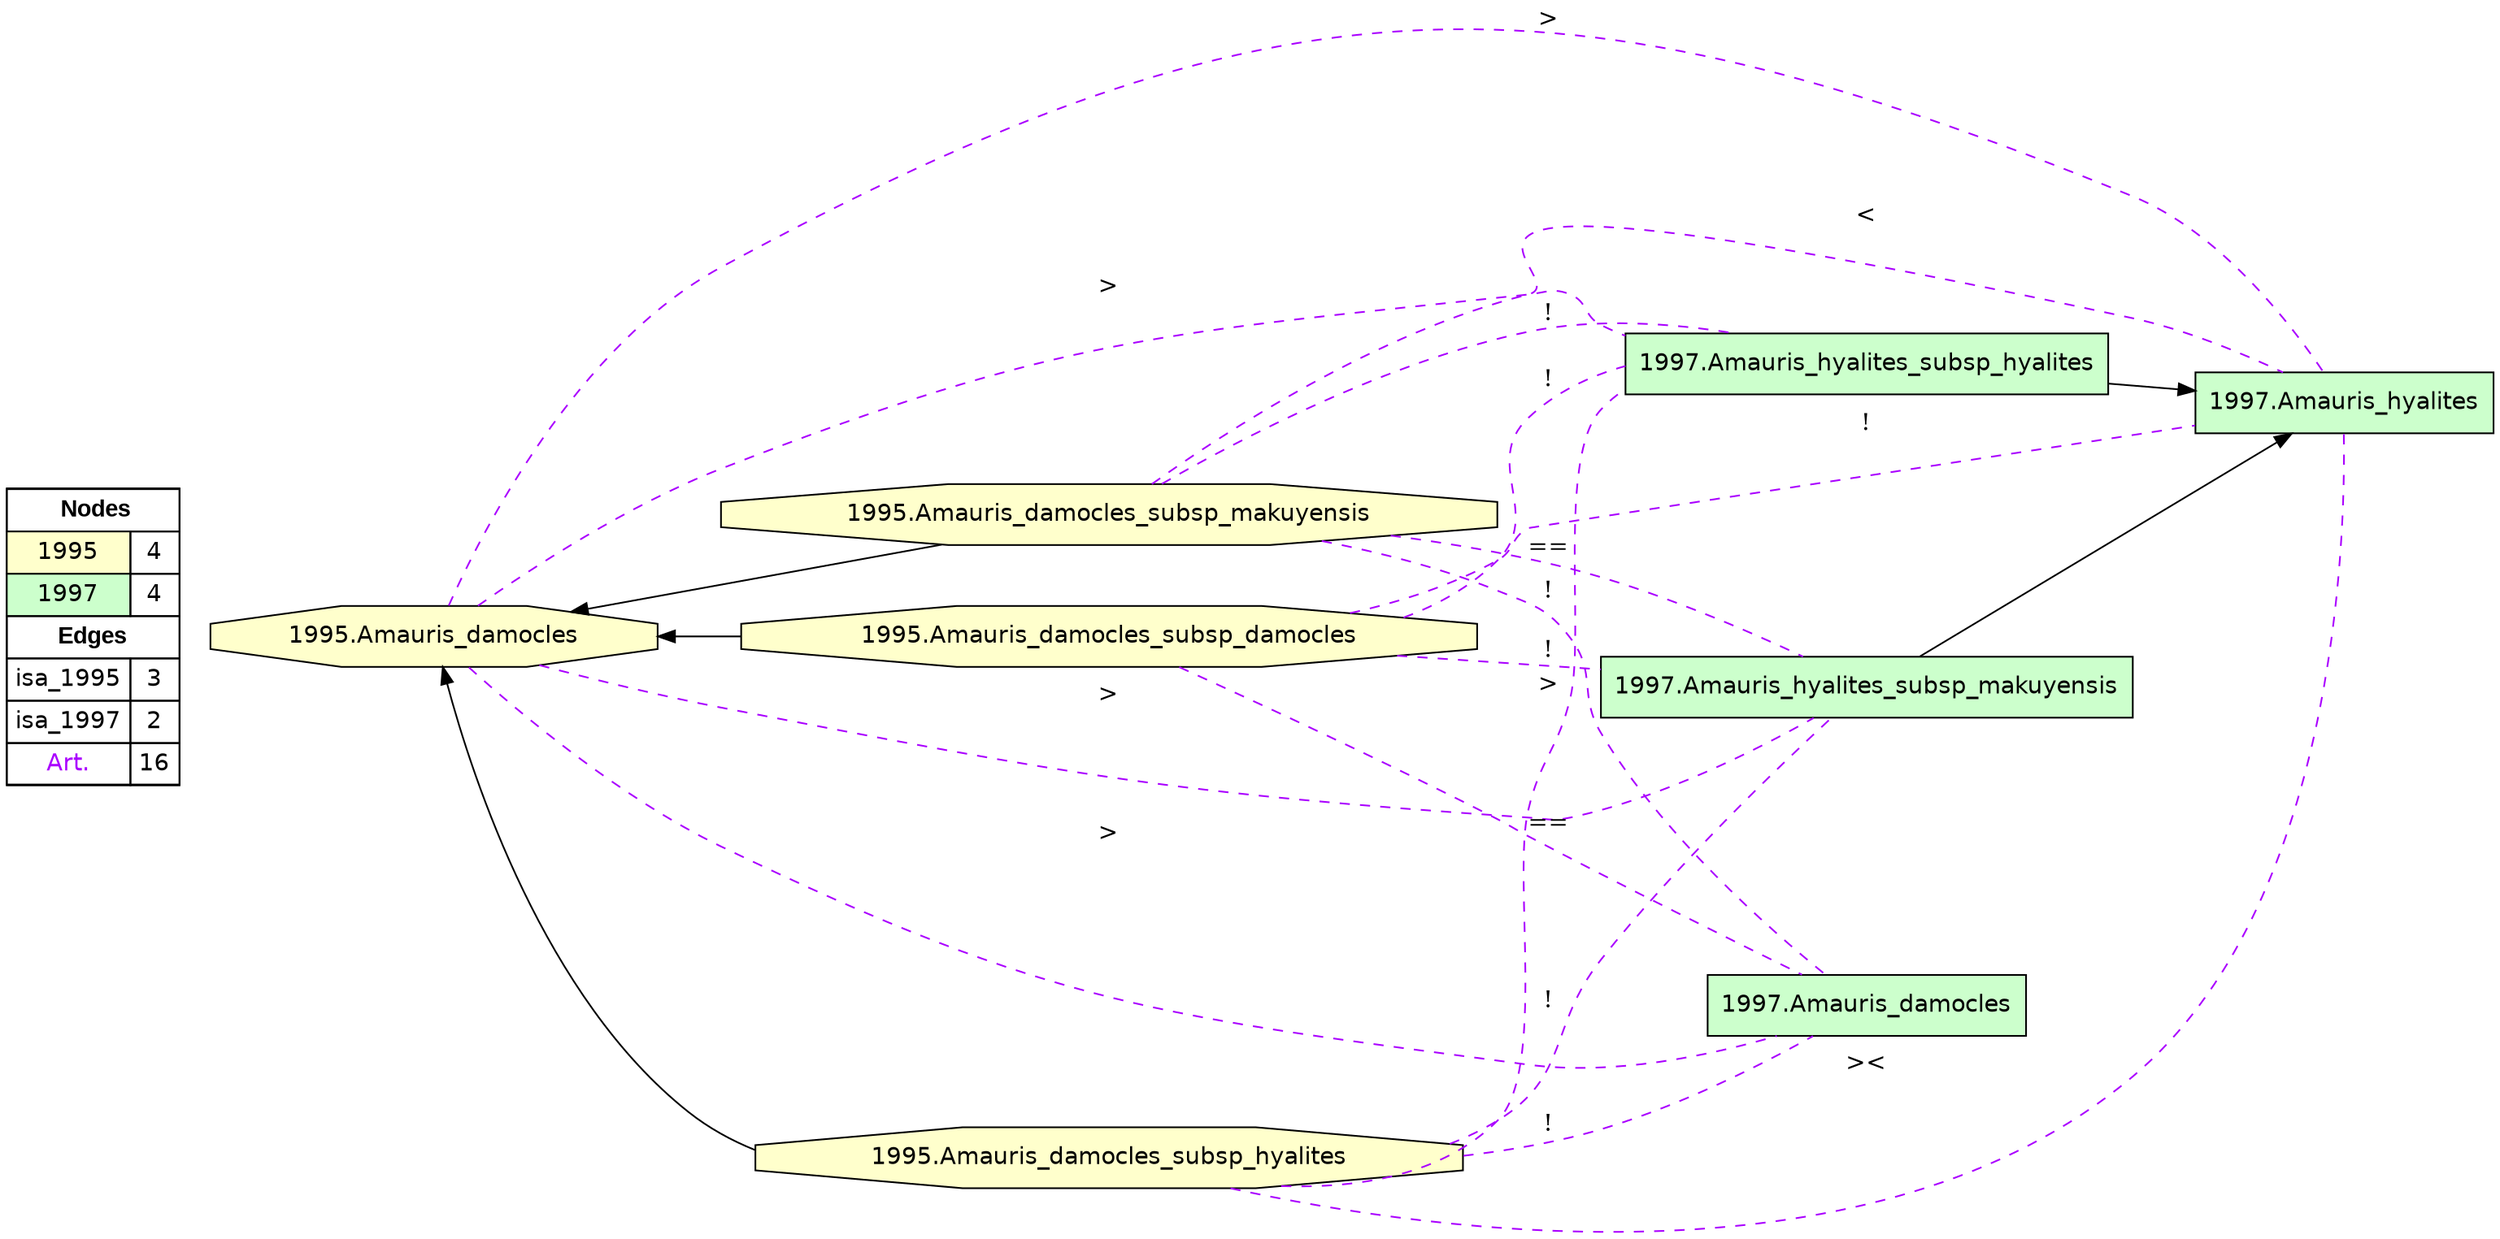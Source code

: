 digraph{
rankdir=LR
node[shape=circle style=filled fillcolor="#FFFFFF"] 
node[shape=octagon style=filled fillcolor="#FFFFCC" fontname="helvetica"] 
"1995.Amauris_damocles"
"1995.Amauris_damocles_subsp_makuyensis"
"1995.Amauris_damocles_subsp_damocles"
"1995.Amauris_damocles_subsp_hyalites"
node[shape=circle style=filled fillcolor="#FFFFFF"] 
node[shape=box style=filled fillcolor="#CCFFCC" fontname="helvetica"] 
"1997.Amauris_hyalites_subsp_hyalites"
"1997.Amauris_damocles"
"1997.Amauris_hyalites_subsp_makuyensis"
"1997.Amauris_hyalites"
edge[style=solid color="#000000" constraint=true penwidth=1]
edge[style=solid color="#000000" constraint=true penwidth=1]
"1995.Amauris_damocles" -> "1995.Amauris_damocles_subsp_makuyensis" [dir=back]
"1995.Amauris_damocles" -> "1995.Amauris_damocles_subsp_hyalites" [dir=back]
"1995.Amauris_damocles" -> "1995.Amauris_damocles_subsp_damocles" [dir=back]
edge[style=solid color="#000000" constraint=true penwidth=1]
edge[style=solid color="#000000" constraint=true penwidth=1]
"1997.Amauris_hyalites_subsp_makuyensis" -> "1997.Amauris_hyalites"
"1997.Amauris_hyalites_subsp_hyalites" -> "1997.Amauris_hyalites"
edge[style=solid color="#000000" constraint=true penwidth=1]
edge[style=dashed color="#AA00FF" constraint=true penwidth=1 arrowhead=none]
"1995.Amauris_damocles" -> "1997.Amauris_hyalites" [label=">"]
"1995.Amauris_damocles_subsp_makuyensis" -> "1997.Amauris_hyalites_subsp_makuyensis" [label="=="]
"1995.Amauris_damocles_subsp_damocles" -> "1997.Amauris_damocles" [label="=="]
"1995.Amauris_damocles_subsp_hyalites" -> "1997.Amauris_hyalites" [label="><"]
"1995.Amauris_damocles_subsp_damocles" -> "1997.Amauris_hyalites" [label="!"]
"1995.Amauris_damocles_subsp_makuyensis" -> "1997.Amauris_hyalites_subsp_hyalites" [label="!"]
"1995.Amauris_damocles_subsp_damocles" -> "1997.Amauris_hyalites_subsp_makuyensis" [label="!"]
"1995.Amauris_damocles_subsp_hyalites" -> "1997.Amauris_damocles" [label="!"]
"1995.Amauris_damocles_subsp_makuyensis" -> "1997.Amauris_damocles" [label="!"]
"1995.Amauris_damocles_subsp_damocles" -> "1997.Amauris_hyalites_subsp_hyalites" [label="!"]
"1995.Amauris_damocles_subsp_hyalites" -> "1997.Amauris_hyalites_subsp_hyalites" [label=">"]
"1995.Amauris_damocles" -> "1997.Amauris_hyalites_subsp_hyalites" [label=">"]
"1995.Amauris_damocles_subsp_makuyensis" -> "1997.Amauris_hyalites" [label="<"]
"1995.Amauris_damocles_subsp_hyalites" -> "1997.Amauris_hyalites_subsp_makuyensis" [label="!"]
"1995.Amauris_damocles" -> "1997.Amauris_damocles" [label=">"]
"1995.Amauris_damocles" -> "1997.Amauris_hyalites_subsp_makuyensis" [label=">"]
node[shape=box] 
{rank=source Legend [fillcolor= white margin=0 label=< 
 <TABLE BORDER="0" CELLBORDER="1" CELLSPACING="0" CELLPADDING="4"> 
<TR> <TD COLSPAN="2"><font face="Arial Black"> Nodes</font></TD> </TR> 
<TR> 
 <TD bgcolor="#FFFFCC" fontname="helvetica">1995</TD> 
 <TD>4</TD> 
 </TR> 
<TR> 
 <TD bgcolor="#CCFFCC" fontname="helvetica">1997</TD> 
 <TD>4</TD> 
 </TR> 
<TR> <TD COLSPAN="2"><font face = "Arial Black"> Edges </font></TD> </TR> 
<TR> 
 <TD><font color ="#000000">isa_1995</font></TD> 
 <TD>3</TD> 
 </TR> 
<TR> 
 <TD><font color ="#000000">isa_1997</font></TD> 
 <TD>2</TD> 
 </TR> 
<TR> 
 <TD><font color ="#AA00FF">Art.</font></TD> 
 <TD>16</TD> 
 </TR> 
</TABLE> 
 >] } 
}